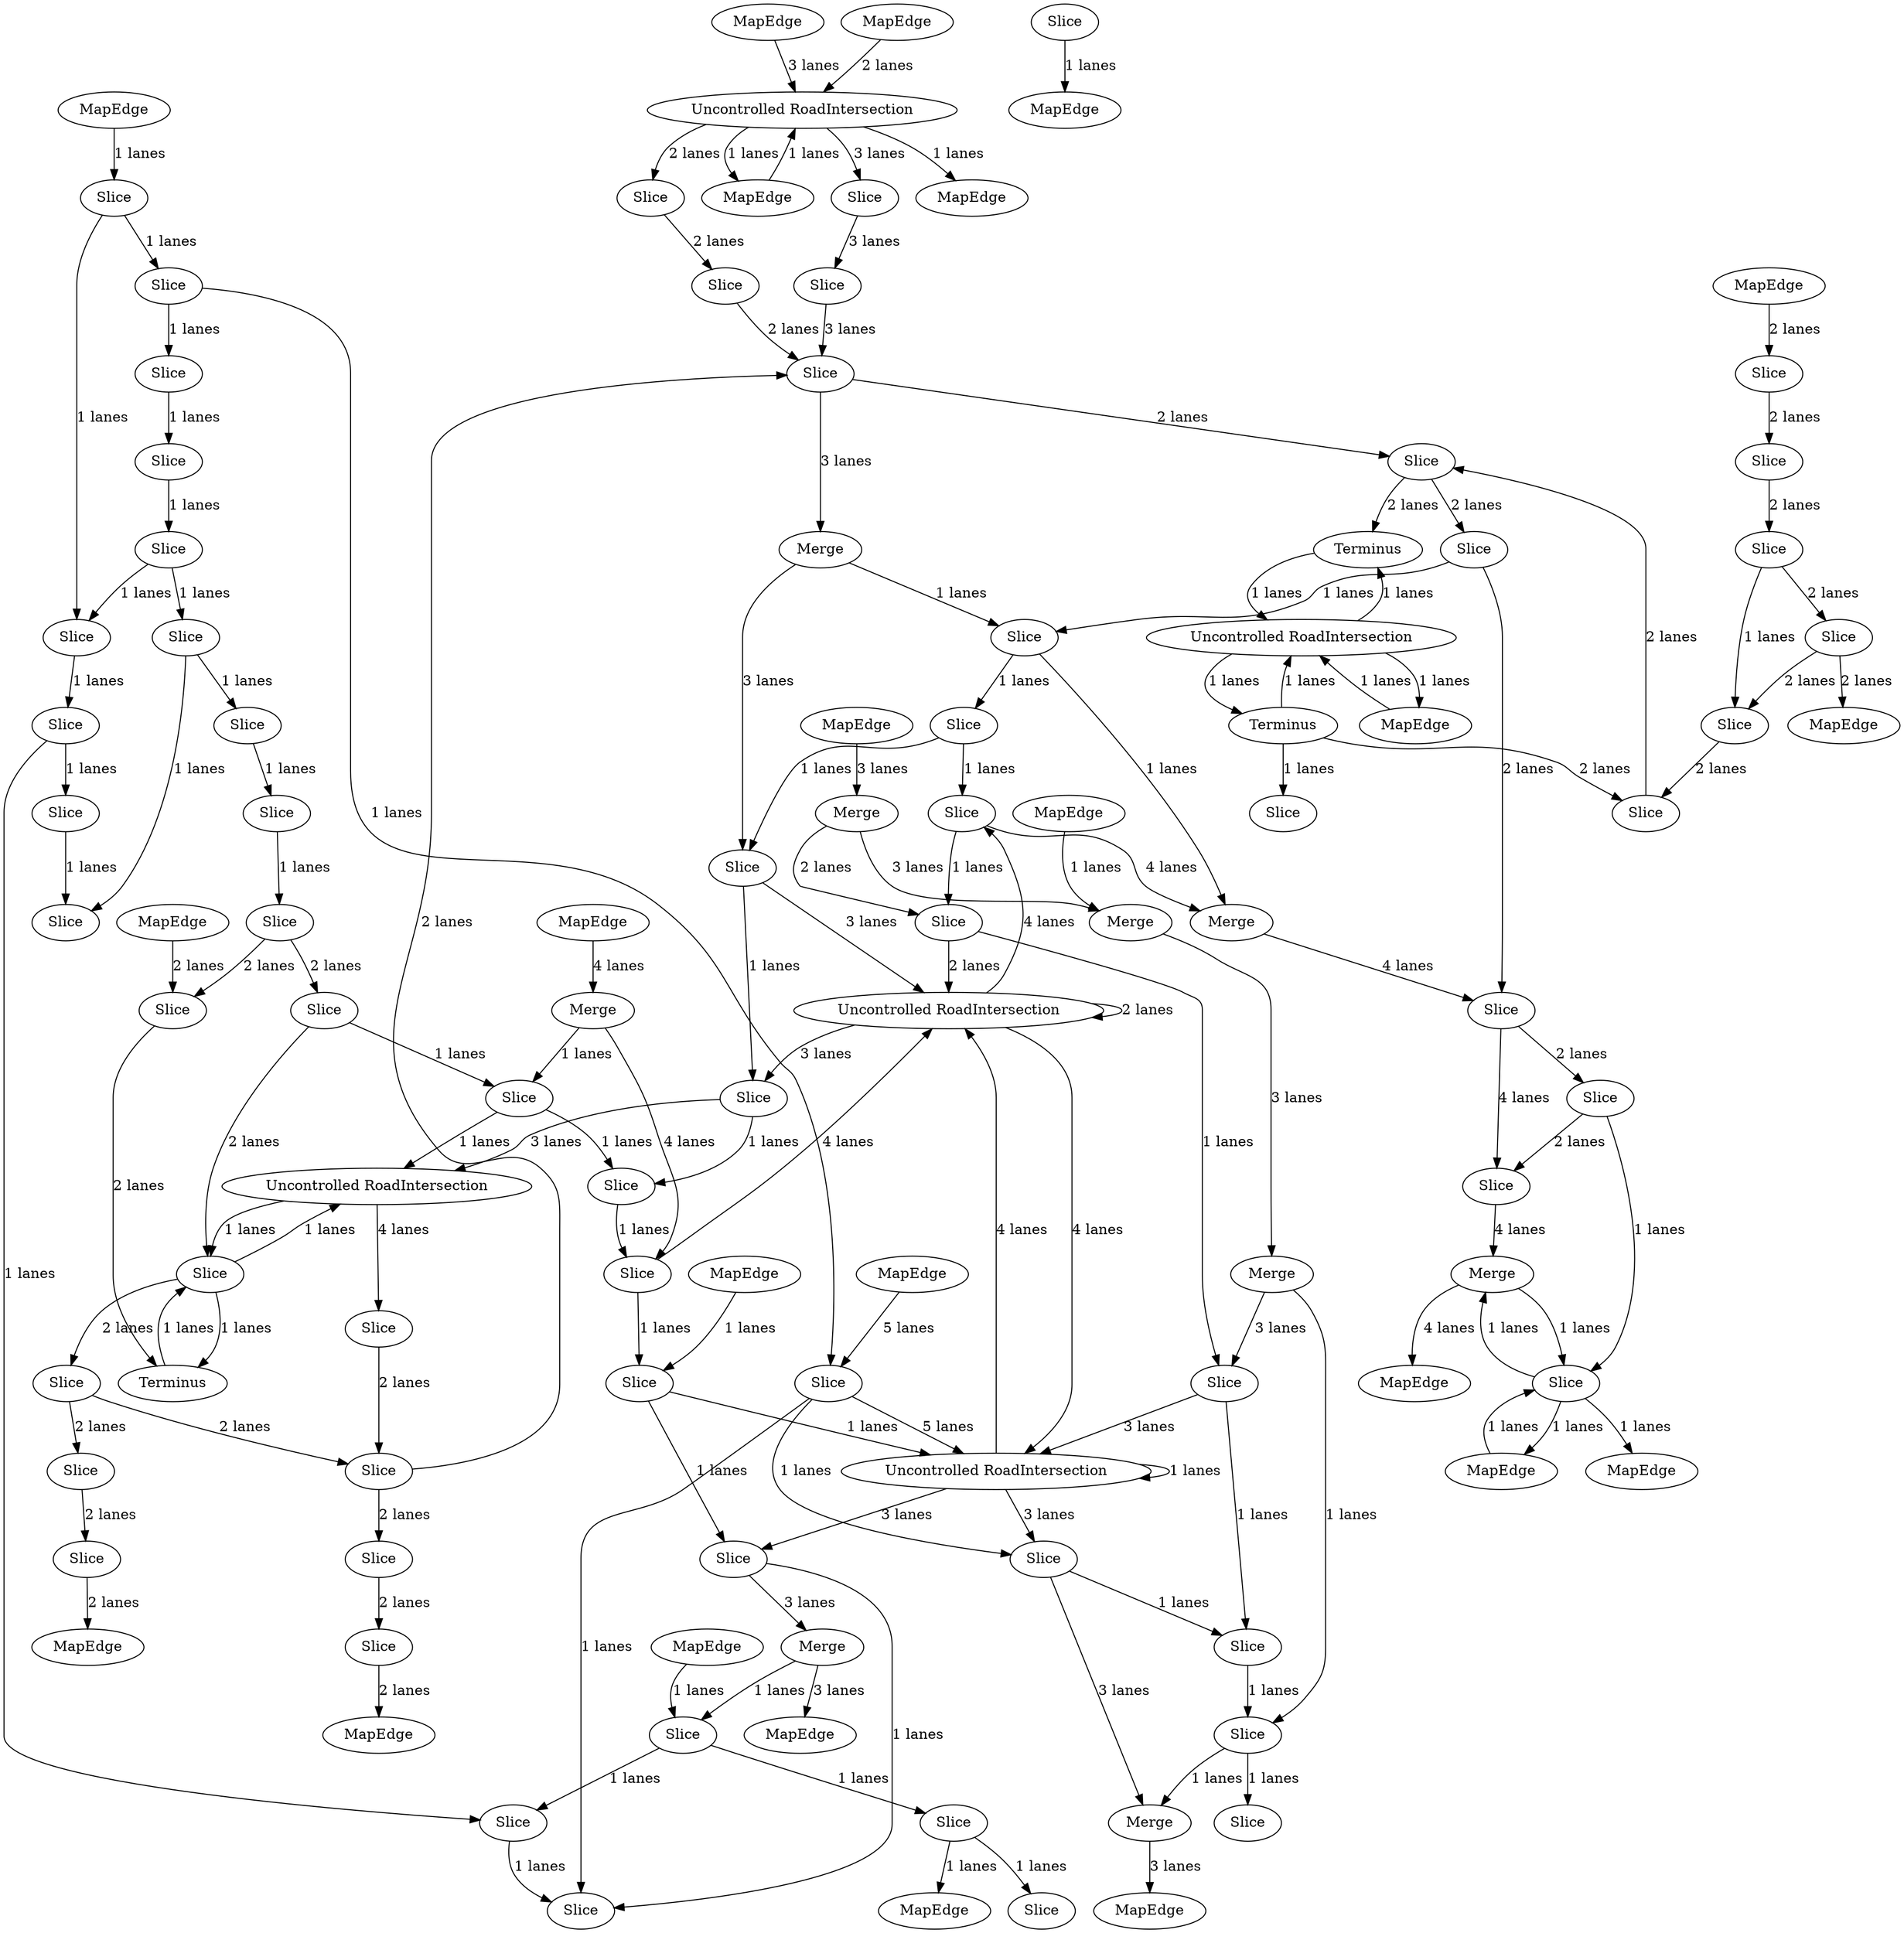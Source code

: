 digraph {
    0 [ label = "Slice" ]
    1 [ label = "Merge" ]
    2 [ label = "Merge" ]
    3 [ label = "Merge" ]
    4 [ label = "Uncontrolled RoadIntersection" ]
    5 [ label = "Merge" ]
    6 [ label = "Merge" ]
    7 [ label = "Uncontrolled RoadIntersection" ]
    8 [ label = "MapEdge" ]
    9 [ label = "Slice" ]
    10 [ label = "Slice" ]
    11 [ label = "MapEdge" ]
    12 [ label = "Merge" ]
    13 [ label = "MapEdge" ]
    14 [ label = "Uncontrolled RoadIntersection" ]
    15 [ label = "Merge" ]
    16 [ label = "MapEdge" ]
    17 [ label = "Slice" ]
    18 [ label = "Uncontrolled RoadIntersection" ]
    19 [ label = "MapEdge" ]
    20 [ label = "Slice" ]
    21 [ label = "Slice" ]
    22 [ label = "Terminus" ]
    23 [ label = "Slice" ]
    24 [ label = "Slice" ]
    25 [ label = "MapEdge" ]
    26 [ label = "MapEdge" ]
    27 [ label = "Slice" ]
    28 [ label = "Slice" ]
    29 [ label = "Slice" ]
    30 [ label = "Slice" ]
    31 [ label = "MapEdge" ]
    32 [ label = "Slice" ]
    33 [ label = "Slice" ]
    34 [ label = "Slice" ]
    35 [ label = "Slice" ]
    36 [ label = "Slice" ]
    37 [ label = "Slice" ]
    38 [ label = "Slice" ]
    39 [ label = "Slice" ]
    40 [ label = "Slice" ]
    41 [ label = "Slice" ]
    42 [ label = "Slice" ]
    43 [ label = "Slice" ]
    44 [ label = "Slice" ]
    45 [ label = "Slice" ]
    46 [ label = "Slice" ]
    47 [ label = "Terminus" ]
    48 [ label = "Slice" ]
    49 [ label = "Slice" ]
    50 [ label = "MapEdge" ]
    51 [ label = "Slice" ]
    52 [ label = "Slice" ]
    53 [ label = "Terminus" ]
    54 [ label = "MapEdge" ]
    55 [ label = "Slice" ]
    56 [ label = "Uncontrolled RoadIntersection" ]
    57 [ label = "MapEdge" ]
    58 [ label = "MapEdge" ]
    59 [ label = "Merge" ]
    60 [ label = "Slice" ]
    61 [ label = "Slice" ]
    62 [ label = "Slice" ]
    63 [ label = "Slice" ]
    64 [ label = "Slice" ]
    65 [ label = "Slice" ]
    66 [ label = "MapEdge" ]
    67 [ label = "Slice" ]
    68 [ label = "Merge" ]
    69 [ label = "Slice" ]
    70 [ label = "Slice" ]
    71 [ label = "Slice" ]
    72 [ label = "Slice" ]
    73 [ label = "Slice" ]
    74 [ label = "Slice" ]
    75 [ label = "Slice" ]
    76 [ label = "Slice" ]
    77 [ label = "Slice" ]
    78 [ label = "Slice" ]
    79 [ label = "MapEdge" ]
    80 [ label = "Slice" ]
    81 [ label = "MapEdge" ]
    82 [ label = "Slice" ]
    83 [ label = "MapEdge" ]
    84 [ label = "MapEdge" ]
    85 [ label = "Slice" ]
    86 [ label = "MapEdge" ]
    87 [ label = "Slice" ]
    88 [ label = "Slice" ]
    89 [ label = "Slice" ]
    90 [ label = "MapEdge" ]
    91 [ label = "MapEdge" ]
    92 [ label = "Slice" ]
    93 [ label = "MapEdge" ]
    94 [ label = "Slice" ]
    95 [ label = "Slice" ]
    96 [ label = "Slice" ]
    97 [ label = "Slice" ]
    98 [ label = "Slice" ]
    99 [ label = "MapEdge" ]
    100 [ label = "Slice" ]
    101 [ label = "Slice" ]
    102 [ label = "Slice" ]
    103 [ label = "MapEdge" ]
    104 [ label = "MapEdge" ]
    0 -> 1 [ label = "3 lanes" ]
    1 -> 61 [ label = "1 lanes" ]
    61 -> 2 [ label = "1 lanes" ]
    3 -> 64 [ label = "1 lanes" ]
    64 -> 4 [ label = "1 lanes" ]
    5 -> 77 [ label = "1 lanes" ]
    77 -> 6 [ label = "1 lanes" ]
    7 -> 76 [ label = "3 lanes" ]
    76 -> 6 [ label = "3 lanes" ]
    8 -> 9 [ label = "2 lanes" ]
    10 -> 33 [ label = "1 lanes" ]
    33 -> 11 [ label = "1 lanes" ]
    12 -> 10 [ label = "1 lanes" ]
    13 -> 14 [ label = "1 lanes" ]
    14 -> 13 [ label = "1 lanes" ]
    15 -> 102 [ label = "1 lanes" ]
    102 -> 15 [ label = "1 lanes" ]
    102 -> 16 [ label = "1 lanes" ]
    16 -> 102 [ label = "1 lanes" ]
    4 -> 17 [ label = "4 lanes" ]
    5 -> 73 [ label = "3 lanes" ]
    73 -> 7 [ label = "3 lanes" ]
    6 -> 19 [ label = "3 lanes" ]
    20 -> 21 [ label = "1 lanes" ]
    14 -> 22 [ label = "1 lanes" ]
    22 -> 14 [ label = "1 lanes" ]
    92 -> 22 [ label = "2 lanes" ]
    9 -> 23 [ label = "2 lanes" ]
    24 -> 21 [ label = "2 lanes" ]
    21 -> 55 [ label = "2 lanes" ]
    55 -> 92 [ label = "2 lanes" ]
    23 -> 20 [ label = "2 lanes" ]
    20 -> 24 [ label = "2 lanes" ]
    24 -> 25 [ label = "2 lanes" ]
    56 -> 26 [ label = "1 lanes" ]
    26 -> 56 [ label = "1 lanes" ]
    27 -> 28 [ label = "3 lanes" ]
    29 -> 30 [ label = "2 lanes" ]
    31 -> 56 [ label = "3 lanes" ]
    56 -> 27 [ label = "3 lanes" ]
    32 -> 85 [ label = "2 lanes" ]
    85 -> 0 [ label = "2 lanes" ]
    33 -> 34 [ label = "1 lanes" ]
    35 -> 36 [ label = "1 lanes" ]
    37 -> 40 [ label = "1 lanes" ]
    40 -> 44 [ label = "1 lanes" ]
    44 -> 38 [ label = "1 lanes" ]
    39 -> 37 [ label = "1 lanes" ]
    40 -> 41 [ label = "1 lanes" ]
    36 -> 38 [ label = "1 lanes" ]
    42 -> 43 [ label = "1 lanes" ]
    44 -> 42 [ label = "1 lanes" ]
    45 -> 41 [ label = "1 lanes" ]
    41 -> 35 [ label = "1 lanes" ]
    35 -> 46 [ label = "1 lanes" ]
    47 -> 48 [ label = "1 lanes" ]
    49 -> 50 [ label = "1 lanes" ]
    51 -> 52 [ label = "2 lanes" ]
    53 -> 80 [ label = "1 lanes" ]
    80 -> 53 [ label = "1 lanes" ]
    80 -> 4 [ label = "1 lanes" ]
    4 -> 80 [ label = "1 lanes" ]
    54 -> 52 [ label = "2 lanes" ]
    52 -> 53 [ label = "2 lanes" ]
    18 -> 71 [ label = "4 lanes" ]
    71 -> 2 [ label = "4 lanes" ]
    47 -> 55 [ label = "2 lanes" ]
    57 -> 68 [ label = "3 lanes" ]
    68 -> 59 [ label = "3 lanes" ]
    59 -> 5 [ label = "3 lanes" ]
    58 -> 59 [ label = "1 lanes" ]
    60 -> 61 [ label = "1 lanes" ]
    61 -> 70 [ label = "1 lanes" ]
    70 -> 87 [ label = "1 lanes" ]
    87 -> 88 [ label = "1 lanes" ]
    88 -> 62 [ label = "1 lanes" ]
    63 -> 64 [ label = "1 lanes" ]
    64 -> 62 [ label = "1 lanes" ]
    62 -> 69 [ label = "1 lanes" ]
    69 -> 67 [ label = "1 lanes" ]
    67 -> 89 [ label = "1 lanes" ]
    89 -> 65 [ label = "1 lanes" ]
    66 -> 67 [ label = "1 lanes" ]
    67 -> 7 [ label = "1 lanes" ]
    2 -> 97 [ label = "4 lanes" ]
    97 -> 94 [ label = "4 lanes" ]
    94 -> 15 [ label = "4 lanes" ]
    68 -> 72 [ label = "2 lanes" ]
    72 -> 18 [ label = "2 lanes" ]
    3 -> 69 [ label = "4 lanes" ]
    69 -> 18 [ label = "4 lanes" ]
    70 -> 71 [ label = "1 lanes" ]
    71 -> 72 [ label = "1 lanes" ]
    72 -> 73 [ label = "1 lanes" ]
    73 -> 74 [ label = "1 lanes" ]
    75 -> 76 [ label = "1 lanes" ]
    76 -> 74 [ label = "1 lanes" ]
    74 -> 77 [ label = "1 lanes" ]
    77 -> 78 [ label = "1 lanes" ]
    56 -> 79 [ label = "1 lanes" ]
    51 -> 63 [ label = "2 lanes" ]
    63 -> 80 [ label = "2 lanes" ]
    15 -> 81 [ label = "4 lanes" ]
    7 -> 7 [ label = "1 lanes" ]
    7 -> 18 [ label = "4 lanes" ]
    18 -> 18 [ label = "2 lanes" ]
    18 -> 7 [ label = "4 lanes" ]
    82 -> 39 [ label = "1 lanes" ]
    83 -> 45 [ label = "1 lanes" ]
    45 -> 82 [ label = "1 lanes" ]
    82 -> 75 [ label = "1 lanes" ]
    75 -> 65 [ label = "1 lanes" ]
    84 -> 75 [ label = "5 lanes" ]
    75 -> 7 [ label = "5 lanes" ]
    17 -> 85 [ label = "2 lanes" ]
    30 -> 86 [ label = "2 lanes" ]
    85 -> 29 [ label = "2 lanes" ]
    14 -> 47 [ label = "1 lanes" ]
    47 -> 14 [ label = "1 lanes" ]
    1 -> 87 [ label = "3 lanes" ]
    87 -> 18 [ label = "3 lanes" ]
    28 -> 0 [ label = "3 lanes" ]
    18 -> 88 [ label = "3 lanes" ]
    88 -> 4 [ label = "3 lanes" ]
    7 -> 89 [ label = "3 lanes" ]
    89 -> 12 [ label = "3 lanes" ]
    12 -> 90 [ label = "3 lanes" ]
    91 -> 3 [ label = "4 lanes" ]
    93 -> 56 [ label = "2 lanes" ]
    92 -> 60 [ label = "2 lanes" ]
    60 -> 97 [ label = "2 lanes" ]
    97 -> 101 [ label = "2 lanes" ]
    101 -> 94 [ label = "2 lanes" ]
    95 -> 96 [ label = "2 lanes" ]
    80 -> 32 [ label = "2 lanes" ]
    98 -> 99 [ label = "2 lanes" ]
    100 -> 98 [ label = "2 lanes" ]
    101 -> 102 [ label = "1 lanes" ]
    102 -> 103 [ label = "1 lanes" ]
    104 -> 10 [ label = "1 lanes" ]
    10 -> 46 [ label = "1 lanes" ]
    46 -> 65 [ label = "1 lanes" ]
    43 -> 51 [ label = "1 lanes" ]
    96 -> 0 [ label = "2 lanes" ]
    0 -> 92 [ label = "2 lanes" ]
    56 -> 95 [ label = "2 lanes" ]
    32 -> 100 [ label = "2 lanes" ]
}
